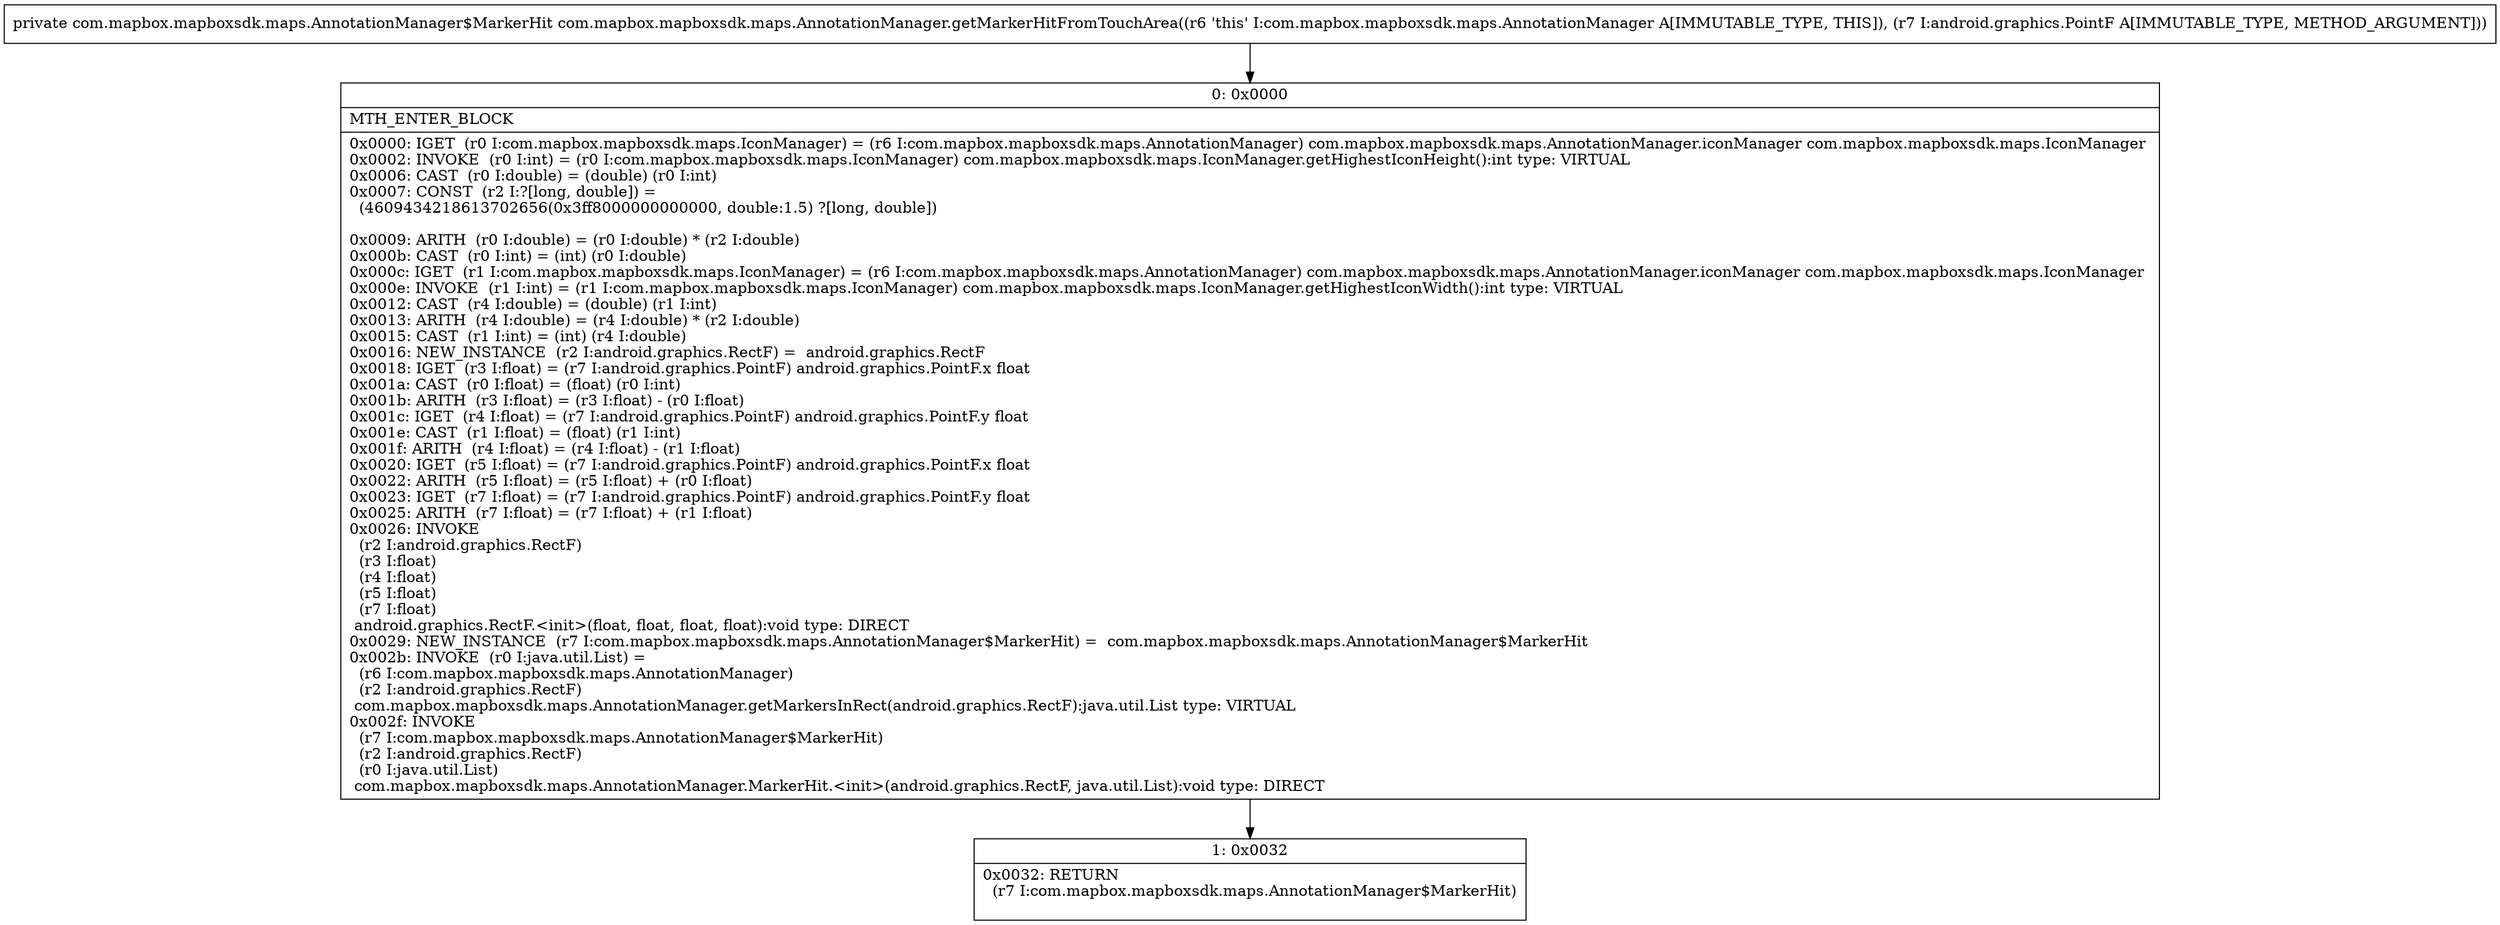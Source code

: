 digraph "CFG forcom.mapbox.mapboxsdk.maps.AnnotationManager.getMarkerHitFromTouchArea(Landroid\/graphics\/PointF;)Lcom\/mapbox\/mapboxsdk\/maps\/AnnotationManager$MarkerHit;" {
Node_0 [shape=record,label="{0\:\ 0x0000|MTH_ENTER_BLOCK\l|0x0000: IGET  (r0 I:com.mapbox.mapboxsdk.maps.IconManager) = (r6 I:com.mapbox.mapboxsdk.maps.AnnotationManager) com.mapbox.mapboxsdk.maps.AnnotationManager.iconManager com.mapbox.mapboxsdk.maps.IconManager \l0x0002: INVOKE  (r0 I:int) = (r0 I:com.mapbox.mapboxsdk.maps.IconManager) com.mapbox.mapboxsdk.maps.IconManager.getHighestIconHeight():int type: VIRTUAL \l0x0006: CAST  (r0 I:double) = (double) (r0 I:int) \l0x0007: CONST  (r2 I:?[long, double]) = \l  (4609434218613702656(0x3ff8000000000000, double:1.5) ?[long, double])\l \l0x0009: ARITH  (r0 I:double) = (r0 I:double) * (r2 I:double) \l0x000b: CAST  (r0 I:int) = (int) (r0 I:double) \l0x000c: IGET  (r1 I:com.mapbox.mapboxsdk.maps.IconManager) = (r6 I:com.mapbox.mapboxsdk.maps.AnnotationManager) com.mapbox.mapboxsdk.maps.AnnotationManager.iconManager com.mapbox.mapboxsdk.maps.IconManager \l0x000e: INVOKE  (r1 I:int) = (r1 I:com.mapbox.mapboxsdk.maps.IconManager) com.mapbox.mapboxsdk.maps.IconManager.getHighestIconWidth():int type: VIRTUAL \l0x0012: CAST  (r4 I:double) = (double) (r1 I:int) \l0x0013: ARITH  (r4 I:double) = (r4 I:double) * (r2 I:double) \l0x0015: CAST  (r1 I:int) = (int) (r4 I:double) \l0x0016: NEW_INSTANCE  (r2 I:android.graphics.RectF) =  android.graphics.RectF \l0x0018: IGET  (r3 I:float) = (r7 I:android.graphics.PointF) android.graphics.PointF.x float \l0x001a: CAST  (r0 I:float) = (float) (r0 I:int) \l0x001b: ARITH  (r3 I:float) = (r3 I:float) \- (r0 I:float) \l0x001c: IGET  (r4 I:float) = (r7 I:android.graphics.PointF) android.graphics.PointF.y float \l0x001e: CAST  (r1 I:float) = (float) (r1 I:int) \l0x001f: ARITH  (r4 I:float) = (r4 I:float) \- (r1 I:float) \l0x0020: IGET  (r5 I:float) = (r7 I:android.graphics.PointF) android.graphics.PointF.x float \l0x0022: ARITH  (r5 I:float) = (r5 I:float) + (r0 I:float) \l0x0023: IGET  (r7 I:float) = (r7 I:android.graphics.PointF) android.graphics.PointF.y float \l0x0025: ARITH  (r7 I:float) = (r7 I:float) + (r1 I:float) \l0x0026: INVOKE  \l  (r2 I:android.graphics.RectF)\l  (r3 I:float)\l  (r4 I:float)\l  (r5 I:float)\l  (r7 I:float)\l android.graphics.RectF.\<init\>(float, float, float, float):void type: DIRECT \l0x0029: NEW_INSTANCE  (r7 I:com.mapbox.mapboxsdk.maps.AnnotationManager$MarkerHit) =  com.mapbox.mapboxsdk.maps.AnnotationManager$MarkerHit \l0x002b: INVOKE  (r0 I:java.util.List) = \l  (r6 I:com.mapbox.mapboxsdk.maps.AnnotationManager)\l  (r2 I:android.graphics.RectF)\l com.mapbox.mapboxsdk.maps.AnnotationManager.getMarkersInRect(android.graphics.RectF):java.util.List type: VIRTUAL \l0x002f: INVOKE  \l  (r7 I:com.mapbox.mapboxsdk.maps.AnnotationManager$MarkerHit)\l  (r2 I:android.graphics.RectF)\l  (r0 I:java.util.List)\l com.mapbox.mapboxsdk.maps.AnnotationManager.MarkerHit.\<init\>(android.graphics.RectF, java.util.List):void type: DIRECT \l}"];
Node_1 [shape=record,label="{1\:\ 0x0032|0x0032: RETURN  \l  (r7 I:com.mapbox.mapboxsdk.maps.AnnotationManager$MarkerHit)\l \l}"];
MethodNode[shape=record,label="{private com.mapbox.mapboxsdk.maps.AnnotationManager$MarkerHit com.mapbox.mapboxsdk.maps.AnnotationManager.getMarkerHitFromTouchArea((r6 'this' I:com.mapbox.mapboxsdk.maps.AnnotationManager A[IMMUTABLE_TYPE, THIS]), (r7 I:android.graphics.PointF A[IMMUTABLE_TYPE, METHOD_ARGUMENT])) }"];
MethodNode -> Node_0;
Node_0 -> Node_1;
}

